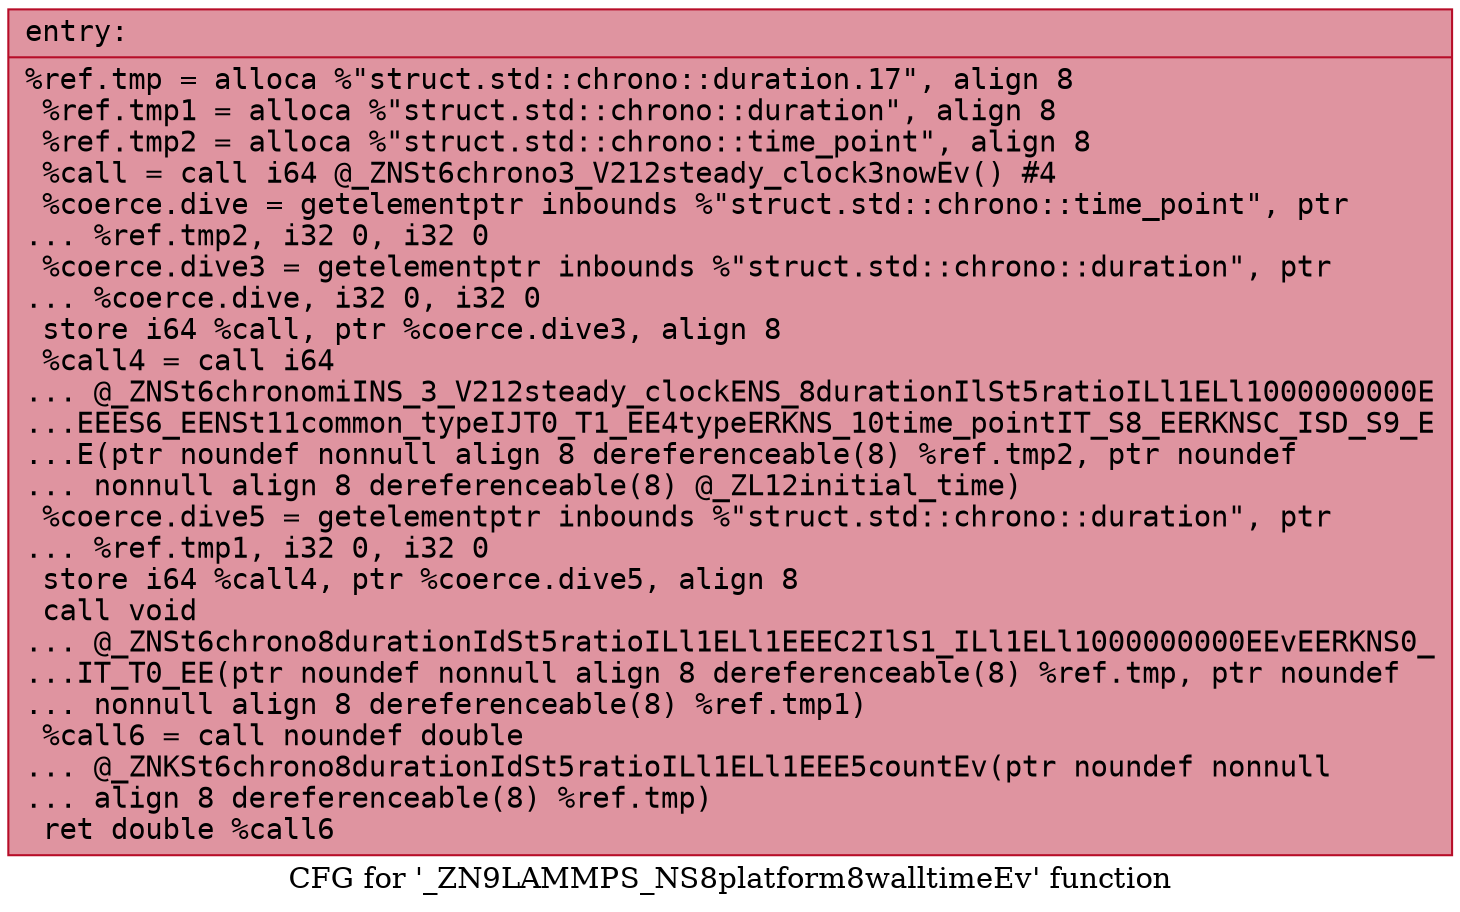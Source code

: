 digraph "CFG for '_ZN9LAMMPS_NS8platform8walltimeEv' function" {
	label="CFG for '_ZN9LAMMPS_NS8platform8walltimeEv' function";

	Node0x5651cd781d50 [shape=record,color="#b70d28ff", style=filled, fillcolor="#b70d2870" fontname="Courier",label="{entry:\l|  %ref.tmp = alloca %\"struct.std::chrono::duration.17\", align 8\l  %ref.tmp1 = alloca %\"struct.std::chrono::duration\", align 8\l  %ref.tmp2 = alloca %\"struct.std::chrono::time_point\", align 8\l  %call = call i64 @_ZNSt6chrono3_V212steady_clock3nowEv() #4\l  %coerce.dive = getelementptr inbounds %\"struct.std::chrono::time_point\", ptr\l... %ref.tmp2, i32 0, i32 0\l  %coerce.dive3 = getelementptr inbounds %\"struct.std::chrono::duration\", ptr\l... %coerce.dive, i32 0, i32 0\l  store i64 %call, ptr %coerce.dive3, align 8\l  %call4 = call i64\l... @_ZNSt6chronomiINS_3_V212steady_clockENS_8durationIlSt5ratioILl1ELl1000000000E\l...EEES6_EENSt11common_typeIJT0_T1_EE4typeERKNS_10time_pointIT_S8_EERKNSC_ISD_S9_E\l...E(ptr noundef nonnull align 8 dereferenceable(8) %ref.tmp2, ptr noundef\l... nonnull align 8 dereferenceable(8) @_ZL12initial_time)\l  %coerce.dive5 = getelementptr inbounds %\"struct.std::chrono::duration\", ptr\l... %ref.tmp1, i32 0, i32 0\l  store i64 %call4, ptr %coerce.dive5, align 8\l  call void\l... @_ZNSt6chrono8durationIdSt5ratioILl1ELl1EEEC2IlS1_ILl1ELl1000000000EEvEERKNS0_\l...IT_T0_EE(ptr noundef nonnull align 8 dereferenceable(8) %ref.tmp, ptr noundef\l... nonnull align 8 dereferenceable(8) %ref.tmp1)\l  %call6 = call noundef double\l... @_ZNKSt6chrono8durationIdSt5ratioILl1ELl1EEE5countEv(ptr noundef nonnull\l... align 8 dereferenceable(8) %ref.tmp)\l  ret double %call6\l}"];
}
